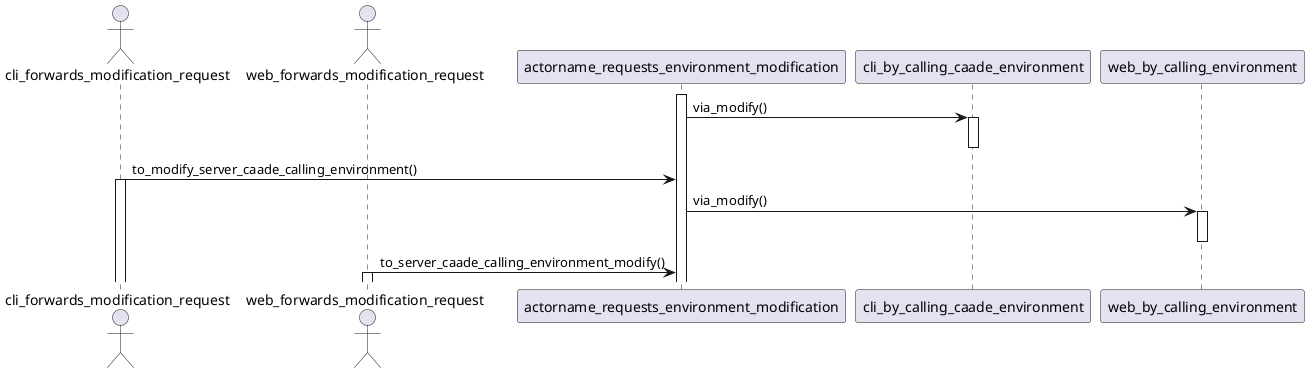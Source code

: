 @startuml
actor cli_forwards_modification_request
actor web_forwards_modification_request
participant actorname_requests_environment_modification
activate actorname_requests_environment_modification
participant cli_by_calling_caade_environment
actorname_requests_environment_modification -> cli_by_calling_caade_environment: via_modify()
activate cli_by_calling_caade_environment
deactivate cli_by_calling_caade_environment
cli_forwards_modification_request -> actorname_requests_environment_modification: to_modify_server_caade_calling_environment()
activate cli_forwards_modification_request
participant web_by_calling_environment
actorname_requests_environment_modification -> web_by_calling_environment: via_modify()
activate web_by_calling_environment
deactivate web_by_calling_environment
web_forwards_modification_request -> actorname_requests_environment_modification: to_server_caade_calling_environment_modify()
activate web_forwards_modification_request
@enduml
